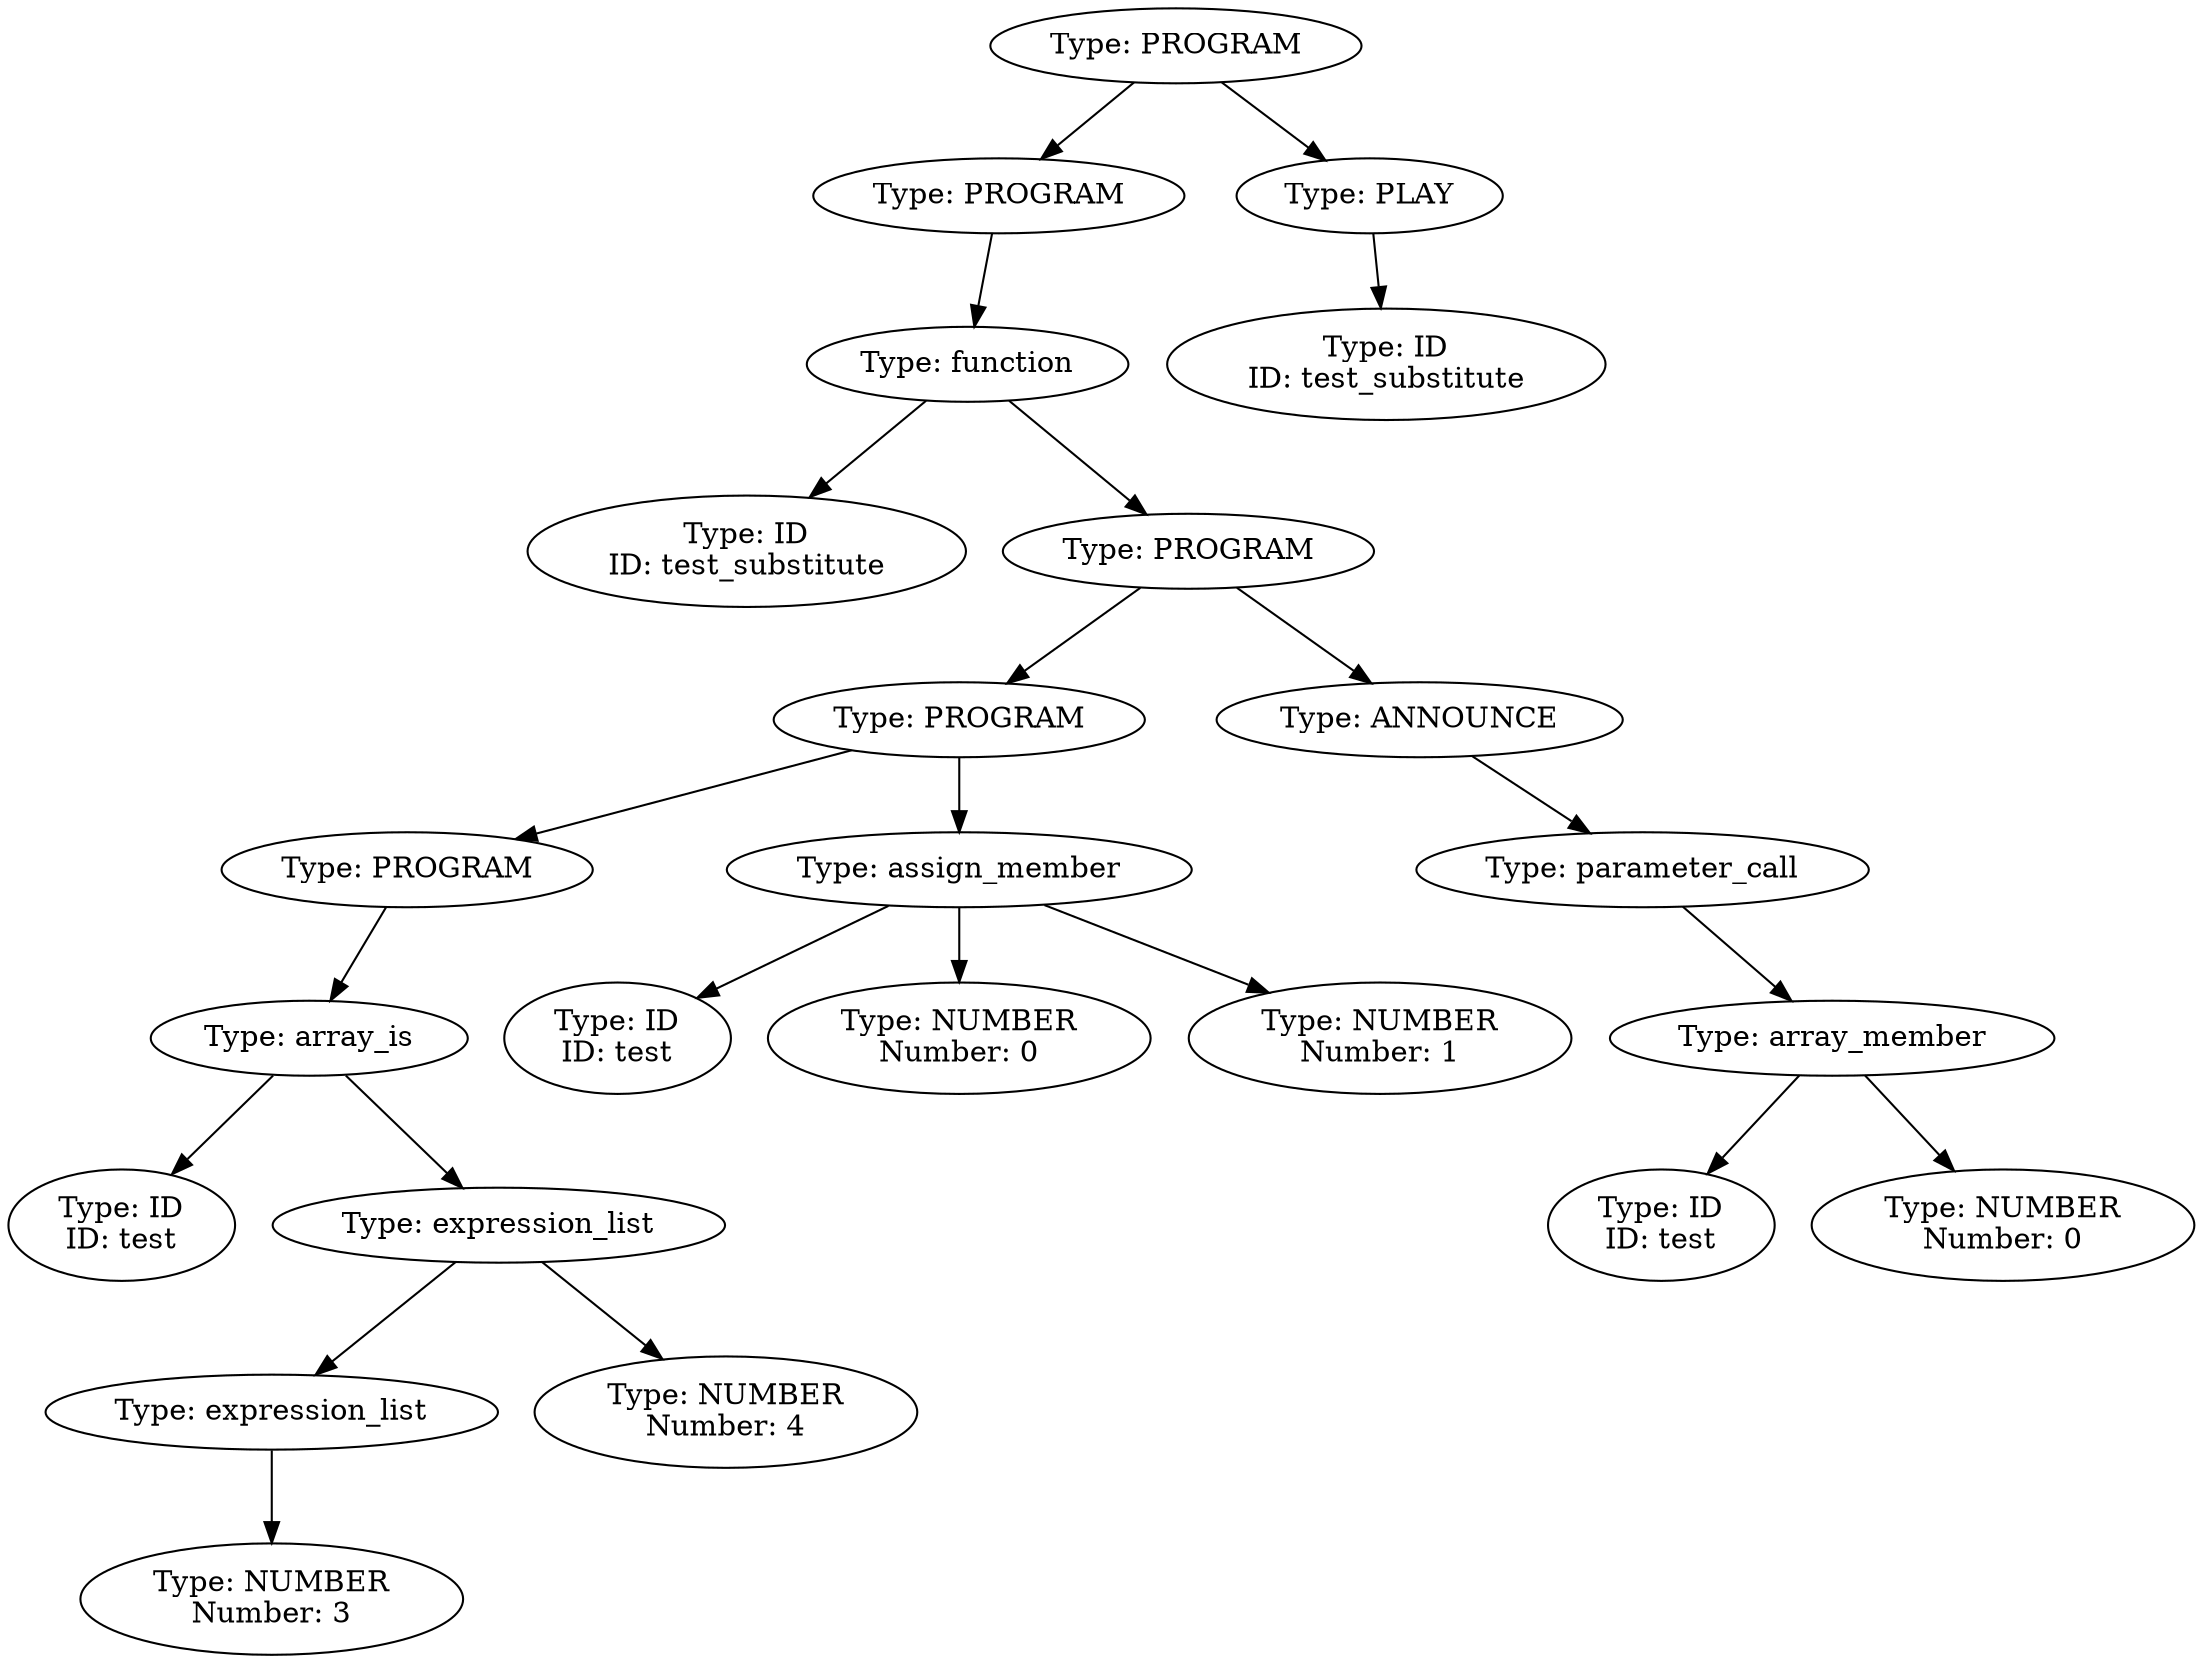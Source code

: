 digraph ast {
"0x7fffeab04c50" [label="Type: PROGRAM"];
"0x7fffeab04c50" -> "0x7fffeab04b70";
"0x7fffeab04b70" [label="Type: PROGRAM"];
"0x7fffeab04b70" -> "0x7fffeab04b30";
"0x7fffeab04b30" [label="Type: function"];
"0x7fffeab04b30" -> "0x7fffeab04610";
"0x7fffeab04610" [label="Type: ID\nID: test_substitute"];
"0x7fffeab04b30" -> "0x7fffeab04af0";
"0x7fffeab04af0" [label="Type: PROGRAM"];
"0x7fffeab04af0" -> "0x7fffeab04950";
"0x7fffeab04950" [label="Type: PROGRAM"];
"0x7fffeab04950" -> "0x7fffeab047f0";
"0x7fffeab047f0" [label="Type: PROGRAM"];
"0x7fffeab047f0" -> "0x7fffeab047b0";
"0x7fffeab047b0" [label="Type: array_is"];
"0x7fffeab047b0" -> "0x7fffeab04670";
"0x7fffeab04670" [label="Type: ID\nID: test"];
"0x7fffeab047b0" -> "0x7fffeab04770";
"0x7fffeab04770" [label="Type: expression_list"];
"0x7fffeab04770" -> "0x7fffeab046f0";
"0x7fffeab046f0" [label="Type: expression_list"];
"0x7fffeab046f0" -> "0x7fffeab046b0";
"0x7fffeab046b0" [label="Type: NUMBER\nNumber: 3"];
"0x7fffeab04770" -> "0x7fffeab04730";
"0x7fffeab04730" [label="Type: NUMBER\nNumber: 4"];
"0x7fffeab04950" -> "0x7fffeab04910";
"0x7fffeab04910" [label="Type: assign_member"];
"0x7fffeab04910" -> "0x7fffeab04850";
"0x7fffeab04850" [label="Type: ID\nID: test"];
"0x7fffeab04910" -> "0x7fffeab04890";
"0x7fffeab04890" [label="Type: NUMBER\nNumber: 0"];
"0x7fffeab04910" -> "0x7fffeab048d0";
"0x7fffeab048d0" [label="Type: NUMBER\nNumber: 1"];
"0x7fffeab04af0" -> "0x7fffeab04ab0";
"0x7fffeab04ab0" [label="Type: ANNOUNCE"];
"0x7fffeab04ab0" -> "0x7fffeab04a70";
"0x7fffeab04a70" [label="Type: parameter_call"];
"0x7fffeab04a70" -> "0x7fffeab04a30";
"0x7fffeab04a30" [label="Type: array_member"];
"0x7fffeab04a30" -> "0x7fffeab049b0";
"0x7fffeab049b0" [label="Type: ID\nID: test"];
"0x7fffeab04a30" -> "0x7fffeab049f0";
"0x7fffeab049f0" [label="Type: NUMBER\nNumber: 0"];
"0x7fffeab04c50" -> "0x7fffeab04c10";
"0x7fffeab04c10" [label="Type: PLAY"];
"0x7fffeab04c10" -> "0x7fffeab04bd0";
"0x7fffeab04bd0" [label="Type: ID\nID: test_substitute"];
}
